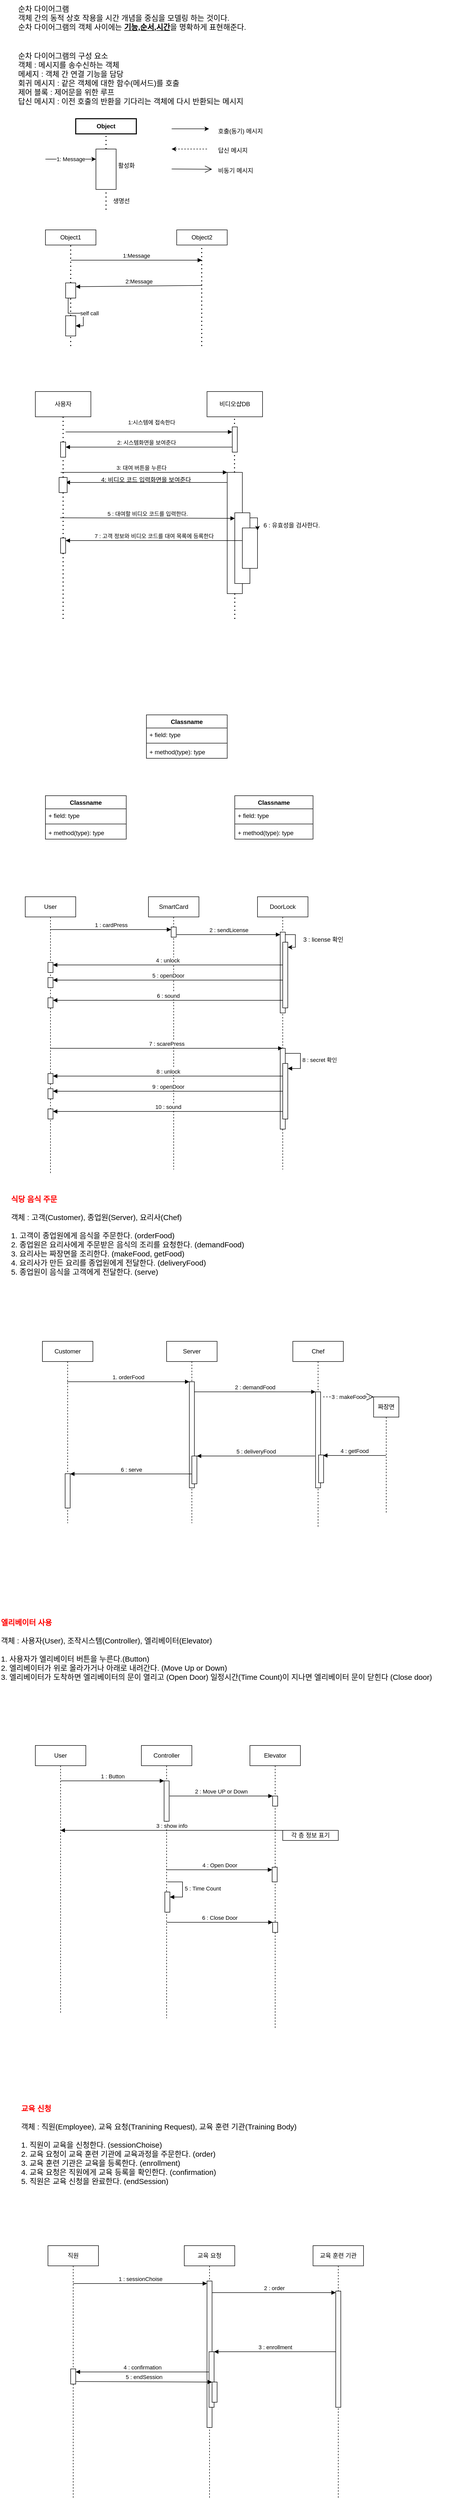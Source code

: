 <mxfile version="24.7.15">
  <diagram name="페이지-1" id="b4cUWng7Deo1-RQWcq0Q">
    <mxGraphModel dx="1434" dy="746" grid="1" gridSize="10" guides="1" tooltips="1" connect="1" arrows="1" fold="1" page="1" pageScale="1" pageWidth="827" pageHeight="1169" math="0" shadow="0">
      <root>
        <mxCell id="0" />
        <mxCell id="1" parent="0" />
        <mxCell id="O-wyPoicHUd_enoxOylu-67" value="" style="html=1;points=[[0,0,0,0,5],[0,1,0,0,-5],[1,0,0,0,5],[1,1,0,0,-5]];perimeter=orthogonalPerimeter;outlineConnect=0;targetShapes=umlLifeline;portConstraint=eastwest;newEdgeStyle={&quot;curved&quot;:0,&quot;rounded&quot;:0};" vertex="1" parent="1">
          <mxGeometry x="450" y="960" width="30" height="240" as="geometry" />
        </mxCell>
        <mxCell id="O-wyPoicHUd_enoxOylu-1" value="&lt;font style=&quot;font-size: 15px;&quot;&gt;순차 다이어그램&lt;/font&gt;&lt;div style=&quot;font-size: 15px;&quot;&gt;&lt;font style=&quot;font-size: 15px;&quot;&gt;객체 간의 동적 상호 작용을 시간 개념을 중심을 모델링 하는 것이다.&lt;/font&gt;&lt;/div&gt;&lt;div style=&quot;font-size: 15px;&quot;&gt;&lt;font style=&quot;font-size: 15px;&quot;&gt;순차 다이어그램의 객체 사이에는 &lt;b&gt;&lt;u&gt;기능,순서,시간&lt;/u&gt;&lt;/b&gt;을 명확하게 표현해준다.&lt;/font&gt;&lt;/div&gt;" style="text;html=1;align=left;verticalAlign=middle;resizable=0;points=[];autosize=1;strokeColor=none;fillColor=none;" vertex="1" parent="1">
          <mxGeometry x="34" y="25" width="510" height="70" as="geometry" />
        </mxCell>
        <mxCell id="O-wyPoicHUd_enoxOylu-2" value="&lt;font style=&quot;font-size: 15px;&quot;&gt;순차 다이어그램의 구성 요소&lt;/font&gt;&lt;div style=&quot;font-size: 15px;&quot;&gt;&lt;font style=&quot;font-size: 15px;&quot;&gt;객체 : 메시지를 송수신하는 객체&lt;/font&gt;&lt;/div&gt;&lt;div style=&quot;font-size: 15px;&quot;&gt;&lt;font style=&quot;font-size: 15px;&quot;&gt;메세지 : 객체 간 연결 기능을 담당&lt;/font&gt;&lt;/div&gt;&lt;div style=&quot;font-size: 15px;&quot;&gt;&lt;font style=&quot;font-size: 15px;&quot;&gt;회귀 메시지 : 같은 객체에 대한 함수(메서드)를 호출&lt;/font&gt;&lt;/div&gt;&lt;div style=&quot;font-size: 15px;&quot;&gt;&lt;font style=&quot;font-size: 15px;&quot;&gt;제어 블록 : 제어문을 위한 루프&lt;/font&gt;&lt;/div&gt;&lt;div style=&quot;font-size: 15px;&quot;&gt;&lt;font style=&quot;font-size: 15px;&quot;&gt;답신 메시지 : 이전 호출의 반환을 기다리는 객체에 다시 반환되는 메시지&lt;/font&gt;&lt;/div&gt;" style="text;html=1;align=left;verticalAlign=middle;resizable=0;points=[];autosize=1;strokeColor=none;fillColor=none;" vertex="1" parent="1">
          <mxGeometry x="34" y="120" width="500" height="120" as="geometry" />
        </mxCell>
        <mxCell id="O-wyPoicHUd_enoxOylu-3" value="&lt;b&gt;Object&lt;/b&gt;" style="rounded=0;whiteSpace=wrap;html=1;strokeWidth=2;" vertex="1" parent="1">
          <mxGeometry x="150" y="260" width="120" height="30" as="geometry" />
        </mxCell>
        <mxCell id="O-wyPoicHUd_enoxOylu-4" value="" style="endArrow=none;dashed=1;html=1;dashPattern=1 3;strokeWidth=2;rounded=0;entryX=0.5;entryY=1;entryDx=0;entryDy=0;" edge="1" parent="1" target="O-wyPoicHUd_enoxOylu-3">
          <mxGeometry width="50" height="50" relative="1" as="geometry">
            <mxPoint x="210" y="320" as="sourcePoint" />
            <mxPoint x="440" y="240" as="targetPoint" />
          </mxGeometry>
        </mxCell>
        <mxCell id="O-wyPoicHUd_enoxOylu-5" value="" style="rounded=0;whiteSpace=wrap;html=1;" vertex="1" parent="1">
          <mxGeometry x="190" y="320" width="40" height="80" as="geometry" />
        </mxCell>
        <mxCell id="O-wyPoicHUd_enoxOylu-6" value="활성화" style="text;html=1;align=center;verticalAlign=middle;resizable=0;points=[];autosize=1;strokeColor=none;fillColor=none;" vertex="1" parent="1">
          <mxGeometry x="220" y="338" width="60" height="30" as="geometry" />
        </mxCell>
        <mxCell id="O-wyPoicHUd_enoxOylu-10" value="" style="endArrow=classic;html=1;rounded=0;" edge="1" parent="1">
          <mxGeometry width="50" height="50" relative="1" as="geometry">
            <mxPoint x="340" y="280" as="sourcePoint" />
            <mxPoint x="414" y="280" as="targetPoint" />
          </mxGeometry>
        </mxCell>
        <mxCell id="O-wyPoicHUd_enoxOylu-11" value="호출(동기) 메시지" style="text;html=1;align=left;verticalAlign=middle;resizable=0;points=[];autosize=1;strokeColor=none;fillColor=none;" vertex="1" parent="1">
          <mxGeometry x="430" y="270" width="120" height="30" as="geometry" />
        </mxCell>
        <mxCell id="O-wyPoicHUd_enoxOylu-12" value="" style="endArrow=none;dashed=1;html=1;dashPattern=1 3;strokeWidth=2;rounded=0;entryX=0.5;entryY=1;entryDx=0;entryDy=0;" edge="1" parent="1" target="O-wyPoicHUd_enoxOylu-5">
          <mxGeometry width="50" height="50" relative="1" as="geometry">
            <mxPoint x="210" y="440" as="sourcePoint" />
            <mxPoint x="440" y="140" as="targetPoint" />
          </mxGeometry>
        </mxCell>
        <mxCell id="O-wyPoicHUd_enoxOylu-13" value="생명선" style="text;html=1;align=center;verticalAlign=middle;resizable=0;points=[];autosize=1;strokeColor=none;fillColor=none;" vertex="1" parent="1">
          <mxGeometry x="210" y="408" width="60" height="30" as="geometry" />
        </mxCell>
        <mxCell id="O-wyPoicHUd_enoxOylu-14" value="" style="endArrow=classic;html=1;rounded=0;entryX=0;entryY=0.25;entryDx=0;entryDy=0;" edge="1" parent="1" target="O-wyPoicHUd_enoxOylu-5">
          <mxGeometry relative="1" as="geometry">
            <mxPoint x="90" y="340" as="sourcePoint" />
            <mxPoint x="460" y="170" as="targetPoint" />
          </mxGeometry>
        </mxCell>
        <mxCell id="O-wyPoicHUd_enoxOylu-15" value="1: Message" style="edgeLabel;resizable=0;html=1;;align=center;verticalAlign=middle;" connectable="0" vertex="1" parent="O-wyPoicHUd_enoxOylu-14">
          <mxGeometry relative="1" as="geometry" />
        </mxCell>
        <mxCell id="O-wyPoicHUd_enoxOylu-18" value="" style="endArrow=classic;html=1;rounded=0;dashed=1;" edge="1" parent="1">
          <mxGeometry width="50" height="50" relative="1" as="geometry">
            <mxPoint x="410" y="320" as="sourcePoint" />
            <mxPoint x="340" y="320" as="targetPoint" />
          </mxGeometry>
        </mxCell>
        <mxCell id="O-wyPoicHUd_enoxOylu-19" value="답신 메시지" style="text;html=1;align=left;verticalAlign=middle;resizable=0;points=[];autosize=1;strokeColor=none;fillColor=none;" vertex="1" parent="1">
          <mxGeometry x="430" y="308" width="90" height="30" as="geometry" />
        </mxCell>
        <mxCell id="O-wyPoicHUd_enoxOylu-21" value="" style="endArrow=open;endFill=1;endSize=12;html=1;rounded=0;" edge="1" parent="1">
          <mxGeometry width="160" relative="1" as="geometry">
            <mxPoint x="340" y="359.5" as="sourcePoint" />
            <mxPoint x="420" y="360" as="targetPoint" />
          </mxGeometry>
        </mxCell>
        <mxCell id="O-wyPoicHUd_enoxOylu-22" value="비동기 메시지" style="text;html=1;align=left;verticalAlign=middle;resizable=0;points=[];autosize=1;strokeColor=none;fillColor=none;" vertex="1" parent="1">
          <mxGeometry x="430" y="348" width="100" height="30" as="geometry" />
        </mxCell>
        <mxCell id="O-wyPoicHUd_enoxOylu-23" value="Object1" style="html=1;whiteSpace=wrap;" vertex="1" parent="1">
          <mxGeometry x="90" y="480" width="100" height="30" as="geometry" />
        </mxCell>
        <mxCell id="O-wyPoicHUd_enoxOylu-26" value="Object2" style="html=1;whiteSpace=wrap;" vertex="1" parent="1">
          <mxGeometry x="350" y="480" width="100" height="30" as="geometry" />
        </mxCell>
        <mxCell id="O-wyPoicHUd_enoxOylu-27" value="" style="endArrow=none;dashed=1;html=1;dashPattern=1 3;strokeWidth=2;rounded=0;entryX=0.5;entryY=1;entryDx=0;entryDy=0;" edge="1" parent="1" source="O-wyPoicHUd_enoxOylu-32" target="O-wyPoicHUd_enoxOylu-23">
          <mxGeometry width="50" height="50" relative="1" as="geometry">
            <mxPoint x="140" y="710" as="sourcePoint" />
            <mxPoint x="440" y="440" as="targetPoint" />
          </mxGeometry>
        </mxCell>
        <mxCell id="O-wyPoicHUd_enoxOylu-28" value="" style="endArrow=none;dashed=1;html=1;dashPattern=1 3;strokeWidth=2;rounded=0;entryX=0.5;entryY=1;entryDx=0;entryDy=0;" edge="1" parent="1">
          <mxGeometry width="50" height="50" relative="1" as="geometry">
            <mxPoint x="399.5" y="710" as="sourcePoint" />
            <mxPoint x="399.5" y="510" as="targetPoint" />
          </mxGeometry>
        </mxCell>
        <mxCell id="O-wyPoicHUd_enoxOylu-30" value="1:Message" style="html=1;verticalAlign=bottom;endArrow=block;curved=0;rounded=0;" edge="1" parent="1">
          <mxGeometry width="80" relative="1" as="geometry">
            <mxPoint x="140" y="540" as="sourcePoint" />
            <mxPoint x="400" y="540" as="targetPoint" />
          </mxGeometry>
        </mxCell>
        <mxCell id="O-wyPoicHUd_enoxOylu-31" value="2:Message" style="html=1;verticalAlign=bottom;endArrow=block;curved=0;rounded=0;entryX=1;entryY=0.25;entryDx=0;entryDy=0;" edge="1" parent="1" target="O-wyPoicHUd_enoxOylu-32">
          <mxGeometry width="80" relative="1" as="geometry">
            <mxPoint x="400" y="590" as="sourcePoint" />
            <mxPoint x="140" y="590" as="targetPoint" />
          </mxGeometry>
        </mxCell>
        <mxCell id="O-wyPoicHUd_enoxOylu-33" value="" style="endArrow=none;dashed=1;html=1;dashPattern=1 3;strokeWidth=2;rounded=0;entryX=0.5;entryY=1;entryDx=0;entryDy=0;" edge="1" parent="1" source="O-wyPoicHUd_enoxOylu-41" target="O-wyPoicHUd_enoxOylu-32">
          <mxGeometry width="50" height="50" relative="1" as="geometry">
            <mxPoint x="140" y="710" as="sourcePoint" />
            <mxPoint x="140" y="510" as="targetPoint" />
          </mxGeometry>
        </mxCell>
        <mxCell id="O-wyPoicHUd_enoxOylu-32" value="" style="rounded=0;whiteSpace=wrap;html=1;" vertex="1" parent="1">
          <mxGeometry x="130" y="585" width="20" height="30" as="geometry" />
        </mxCell>
        <mxCell id="O-wyPoicHUd_enoxOylu-42" value="self call" style="html=1;align=left;spacingLeft=2;endArrow=block;rounded=0;edgeStyle=orthogonalEdgeStyle;curved=0;rounded=0;" edge="1" target="O-wyPoicHUd_enoxOylu-41" parent="1">
          <mxGeometry relative="1" as="geometry">
            <mxPoint x="135" y="615" as="sourcePoint" />
            <Array as="points">
              <mxPoint x="165" y="645" />
            </Array>
          </mxGeometry>
        </mxCell>
        <mxCell id="O-wyPoicHUd_enoxOylu-43" value="" style="endArrow=none;dashed=1;html=1;dashPattern=1 3;strokeWidth=2;rounded=0;entryX=0.5;entryY=1;entryDx=0;entryDy=0;" edge="1" parent="1" target="O-wyPoicHUd_enoxOylu-41">
          <mxGeometry width="50" height="50" relative="1" as="geometry">
            <mxPoint x="140" y="710" as="sourcePoint" />
            <mxPoint x="140" y="615" as="targetPoint" />
          </mxGeometry>
        </mxCell>
        <mxCell id="O-wyPoicHUd_enoxOylu-41" value="" style="html=1;points=[[0,0,0,0,5],[0,1,0,0,-5],[1,0,0,0,5],[1,1,0,0,-5]];perimeter=orthogonalPerimeter;outlineConnect=0;targetShapes=umlLifeline;portConstraint=eastwest;newEdgeStyle={&quot;curved&quot;:0,&quot;rounded&quot;:0};" vertex="1" parent="1">
          <mxGeometry x="130" y="650" width="20" height="40" as="geometry" />
        </mxCell>
        <mxCell id="O-wyPoicHUd_enoxOylu-49" value="사용자" style="html=1;whiteSpace=wrap;" vertex="1" parent="1">
          <mxGeometry x="70" y="800" width="110" height="50" as="geometry" />
        </mxCell>
        <mxCell id="O-wyPoicHUd_enoxOylu-50" value="비디오샵DB" style="html=1;whiteSpace=wrap;" vertex="1" parent="1">
          <mxGeometry x="410" y="800" width="110" height="50" as="geometry" />
        </mxCell>
        <mxCell id="O-wyPoicHUd_enoxOylu-51" value="" style="endArrow=none;dashed=1;html=1;dashPattern=1 3;strokeWidth=2;rounded=0;entryX=0.5;entryY=1;entryDx=0;entryDy=0;" edge="1" parent="1" source="O-wyPoicHUd_enoxOylu-62" target="O-wyPoicHUd_enoxOylu-49">
          <mxGeometry width="50" height="50" relative="1" as="geometry">
            <mxPoint x="125" y="1100" as="sourcePoint" />
            <mxPoint x="440" y="640" as="targetPoint" />
          </mxGeometry>
        </mxCell>
        <mxCell id="O-wyPoicHUd_enoxOylu-52" value="" style="endArrow=none;dashed=1;html=1;dashPattern=1 3;strokeWidth=2;rounded=0;entryX=0.5;entryY=1;entryDx=0;entryDy=0;" edge="1" parent="1" source="O-wyPoicHUd_enoxOylu-67">
          <mxGeometry width="50" height="50" relative="1" as="geometry">
            <mxPoint x="464.5" y="1100" as="sourcePoint" />
            <mxPoint x="464.5" y="850" as="targetPoint" />
          </mxGeometry>
        </mxCell>
        <mxCell id="O-wyPoicHUd_enoxOylu-53" value="1:시스템에 접속한다" style="html=1;verticalAlign=bottom;endArrow=block;curved=0;rounded=0;" edge="1" parent="1" source="O-wyPoicHUd_enoxOylu-70">
          <mxGeometry x="NaN" y="170" width="80" relative="1" as="geometry">
            <mxPoint x="130" y="880" as="sourcePoint" />
            <mxPoint x="470" y="880" as="targetPoint" />
            <mxPoint x="-170" y="-10" as="offset" />
          </mxGeometry>
        </mxCell>
        <mxCell id="O-wyPoicHUd_enoxOylu-55" value="2: 시스템화면을 보여준다" style="html=1;verticalAlign=bottom;endArrow=block;curved=0;rounded=0;" edge="1" parent="1" source="O-wyPoicHUd_enoxOylu-62">
          <mxGeometry x="NaN" y="170" width="80" relative="1" as="geometry">
            <mxPoint x="466" y="910" as="sourcePoint" />
            <mxPoint x="120" y="910" as="targetPoint" />
            <mxPoint x="170" as="offset" />
          </mxGeometry>
        </mxCell>
        <mxCell id="O-wyPoicHUd_enoxOylu-56" value="3: 대여 버튼을 누른다" style="html=1;verticalAlign=bottom;endArrow=block;curved=0;rounded=0;" edge="1" parent="1" source="O-wyPoicHUd_enoxOylu-67">
          <mxGeometry x="NaN" y="190" width="80" relative="1" as="geometry">
            <mxPoint x="130" y="960" as="sourcePoint" />
            <mxPoint x="470" y="960" as="targetPoint" />
            <mxPoint x="-190" as="offset" />
          </mxGeometry>
        </mxCell>
        <mxCell id="O-wyPoicHUd_enoxOylu-58" value="5 : 대여할 비디오 코드를 입력한다." style="html=1;verticalAlign=bottom;endArrow=block;curved=0;rounded=0;entryX=0;entryY=0.079;entryDx=0;entryDy=0;entryPerimeter=0;" edge="1" parent="1" target="O-wyPoicHUd_enoxOylu-87">
          <mxGeometry width="80" relative="1" as="geometry">
            <mxPoint x="119" y="1050" as="sourcePoint" />
            <mxPoint x="459" y="1050" as="targetPoint" />
          </mxGeometry>
        </mxCell>
        <mxCell id="O-wyPoicHUd_enoxOylu-60" value="" style="endArrow=none;dashed=1;html=1;dashPattern=1 3;strokeWidth=2;rounded=0;entryX=0.5;entryY=1;entryDx=0;entryDy=0;" edge="1" parent="1" source="O-wyPoicHUd_enoxOylu-82" target="O-wyPoicHUd_enoxOylu-59">
          <mxGeometry width="50" height="50" relative="1" as="geometry">
            <mxPoint x="125" y="1250" as="sourcePoint" />
            <mxPoint x="125" y="850" as="targetPoint" />
          </mxGeometry>
        </mxCell>
        <mxCell id="O-wyPoicHUd_enoxOylu-61" value="" style="html=1;verticalAlign=bottom;endArrow=block;curved=0;rounded=0;entryX=0.813;entryY=0.333;entryDx=0;entryDy=0;entryPerimeter=0;" edge="1" parent="1" target="O-wyPoicHUd_enoxOylu-59">
          <mxGeometry width="80" relative="1" as="geometry">
            <mxPoint x="450" y="980" as="sourcePoint" />
            <mxPoint x="140" y="980" as="targetPoint" />
          </mxGeometry>
        </mxCell>
        <mxCell id="O-wyPoicHUd_enoxOylu-59" value="" style="html=1;points=[[0,0,0,0,5],[0,1,0,0,-5],[1,0,0,0,5],[1,1,0,0,-5]];perimeter=orthogonalPerimeter;outlineConnect=0;targetShapes=umlLifeline;portConstraint=eastwest;newEdgeStyle={&quot;curved&quot;:0,&quot;rounded&quot;:0};" vertex="1" parent="1">
          <mxGeometry x="117" y="970" width="16" height="30" as="geometry" />
        </mxCell>
        <mxCell id="O-wyPoicHUd_enoxOylu-63" value="" style="endArrow=none;dashed=1;html=1;dashPattern=1 3;strokeWidth=2;rounded=0;entryX=0.5;entryY=1;entryDx=0;entryDy=0;" edge="1" parent="1" source="O-wyPoicHUd_enoxOylu-59" target="O-wyPoicHUd_enoxOylu-62">
          <mxGeometry width="50" height="50" relative="1" as="geometry">
            <mxPoint x="125" y="1000" as="sourcePoint" />
            <mxPoint x="125" y="850" as="targetPoint" />
          </mxGeometry>
        </mxCell>
        <mxCell id="O-wyPoicHUd_enoxOylu-64" value="" style="html=1;verticalAlign=bottom;endArrow=block;curved=0;rounded=0;" edge="1" parent="1" target="O-wyPoicHUd_enoxOylu-62">
          <mxGeometry width="80" relative="1" as="geometry">
            <mxPoint x="466" y="910" as="sourcePoint" />
            <mxPoint x="120" y="910" as="targetPoint" />
          </mxGeometry>
        </mxCell>
        <mxCell id="O-wyPoicHUd_enoxOylu-62" value="" style="html=1;points=[[0,0,0,0,5],[0,1,0,0,-5],[1,0,0,0,5],[1,1,0,0,-5]];perimeter=orthogonalPerimeter;outlineConnect=0;targetShapes=umlLifeline;portConstraint=eastwest;newEdgeStyle={&quot;curved&quot;:0,&quot;rounded&quot;:0};" vertex="1" parent="1">
          <mxGeometry x="120" y="900" width="10" height="30" as="geometry" />
        </mxCell>
        <mxCell id="O-wyPoicHUd_enoxOylu-69" value="" style="html=1;verticalAlign=bottom;endArrow=block;curved=0;rounded=0;" edge="1" parent="1" target="O-wyPoicHUd_enoxOylu-67">
          <mxGeometry width="80" relative="1" as="geometry">
            <mxPoint x="120" y="960" as="sourcePoint" />
            <mxPoint x="470" y="960" as="targetPoint" />
          </mxGeometry>
        </mxCell>
        <mxCell id="O-wyPoicHUd_enoxOylu-71" value="" style="html=1;verticalAlign=bottom;endArrow=block;curved=0;rounded=0;" edge="1" parent="1" target="O-wyPoicHUd_enoxOylu-70">
          <mxGeometry width="80" relative="1" as="geometry">
            <mxPoint x="130" y="880" as="sourcePoint" />
            <mxPoint x="470" y="880" as="targetPoint" />
          </mxGeometry>
        </mxCell>
        <mxCell id="O-wyPoicHUd_enoxOylu-70" value="" style="html=1;points=[[0,0,0,0,5],[0,1,0,0,-5],[1,0,0,0,5],[1,1,0,0,-5]];perimeter=orthogonalPerimeter;outlineConnect=0;targetShapes=umlLifeline;portConstraint=eastwest;newEdgeStyle={&quot;curved&quot;:0,&quot;rounded&quot;:0};" vertex="1" parent="1">
          <mxGeometry x="460" y="870" width="10" height="50" as="geometry" />
        </mxCell>
        <mxCell id="O-wyPoicHUd_enoxOylu-72" value="" style="endArrow=none;dashed=1;html=1;dashPattern=1 3;strokeWidth=2;rounded=0;entryX=0.5;entryY=1;entryDx=0;entryDy=0;" edge="1" parent="1" target="O-wyPoicHUd_enoxOylu-67">
          <mxGeometry width="50" height="50" relative="1" as="geometry">
            <mxPoint x="465" y="1250" as="sourcePoint" />
            <mxPoint x="464.5" y="850" as="targetPoint" />
          </mxGeometry>
        </mxCell>
        <mxCell id="O-wyPoicHUd_enoxOylu-85" value="" style="endArrow=none;dashed=1;html=1;dashPattern=1 3;strokeWidth=2;rounded=0;entryX=0.5;entryY=1;entryDx=0;entryDy=0;" edge="1" parent="1" target="O-wyPoicHUd_enoxOylu-82">
          <mxGeometry width="50" height="50" relative="1" as="geometry">
            <mxPoint x="125" y="1250" as="sourcePoint" />
            <mxPoint x="125" y="1000" as="targetPoint" />
          </mxGeometry>
        </mxCell>
        <mxCell id="O-wyPoicHUd_enoxOylu-82" value="" style="html=1;points=[[0,0,0,0,5],[0,1,0,0,-5],[1,0,0,0,5],[1,1,0,0,-5]];perimeter=orthogonalPerimeter;outlineConnect=0;targetShapes=umlLifeline;portConstraint=eastwest;newEdgeStyle={&quot;curved&quot;:0,&quot;rounded&quot;:0};" vertex="1" parent="1">
          <mxGeometry x="120" y="1090" width="10" height="30" as="geometry" />
        </mxCell>
        <mxCell id="O-wyPoicHUd_enoxOylu-87" value="" style="rounded=0;whiteSpace=wrap;html=1;" vertex="1" parent="1">
          <mxGeometry x="465" y="1040" width="30" height="140" as="geometry" />
        </mxCell>
        <mxCell id="O-wyPoicHUd_enoxOylu-88" value="" style="html=1;points=[[0,0,0,0,5],[0,1,0,0,-5],[1,0,0,0,5],[1,1,0,0,-5]];perimeter=orthogonalPerimeter;outlineConnect=0;targetShapes=umlLifeline;portConstraint=eastwest;newEdgeStyle={&quot;curved&quot;:0,&quot;rounded&quot;:0};" vertex="1" parent="1">
          <mxGeometry x="480" y="1070" width="30" height="80" as="geometry" />
        </mxCell>
        <mxCell id="O-wyPoicHUd_enoxOylu-83" value="7 : 고객 정보와 비디오 코드를 대여 목록에 등록한다" style="html=1;verticalAlign=bottom;endArrow=block;curved=0;rounded=0;entryX=1;entryY=0;entryDx=0;entryDy=5;entryPerimeter=0;" edge="1" target="O-wyPoicHUd_enoxOylu-82" parent="1" source="O-wyPoicHUd_enoxOylu-88">
          <mxGeometry relative="1" as="geometry">
            <mxPoint x="460" y="1160" as="sourcePoint" />
          </mxGeometry>
        </mxCell>
        <mxCell id="O-wyPoicHUd_enoxOylu-95" style="edgeStyle=orthogonalEdgeStyle;rounded=0;orthogonalLoop=1;jettySize=auto;html=1;exitX=1;exitY=0;exitDx=0;exitDy=0;entryX=1;entryY=0;entryDx=0;entryDy=5;entryPerimeter=0;" edge="1" parent="1" source="O-wyPoicHUd_enoxOylu-87" target="O-wyPoicHUd_enoxOylu-88">
          <mxGeometry relative="1" as="geometry">
            <Array as="points">
              <mxPoint x="495" y="1050" />
              <mxPoint x="510" y="1050" />
            </Array>
          </mxGeometry>
        </mxCell>
        <mxCell id="O-wyPoicHUd_enoxOylu-96" value="6 : 유효성을 검사한다." style="text;html=1;align=left;verticalAlign=middle;resizable=0;points=[];autosize=1;strokeColor=none;fillColor=none;" vertex="1" parent="1">
          <mxGeometry x="520" y="1050" width="140" height="30" as="geometry" />
        </mxCell>
        <mxCell id="O-wyPoicHUd_enoxOylu-99" value="4: 비디오 코드 입력화면을 보여준다" style="text;html=1;align=center;verticalAlign=middle;resizable=0;points=[];autosize=1;strokeColor=none;fillColor=none;" vertex="1" parent="1">
          <mxGeometry x="184" y="960" width="210" height="30" as="geometry" />
        </mxCell>
        <mxCell id="O-wyPoicHUd_enoxOylu-100" value="Classname" style="swimlane;fontStyle=1;align=center;verticalAlign=top;childLayout=stackLayout;horizontal=1;startSize=26;horizontalStack=0;resizeParent=1;resizeParentMax=0;resizeLast=0;collapsible=1;marginBottom=0;whiteSpace=wrap;html=1;" vertex="1" parent="1">
          <mxGeometry x="290" y="1440" width="160" height="86" as="geometry" />
        </mxCell>
        <mxCell id="O-wyPoicHUd_enoxOylu-101" value="+ field: type" style="text;strokeColor=none;fillColor=none;align=left;verticalAlign=top;spacingLeft=4;spacingRight=4;overflow=hidden;rotatable=0;points=[[0,0.5],[1,0.5]];portConstraint=eastwest;whiteSpace=wrap;html=1;" vertex="1" parent="O-wyPoicHUd_enoxOylu-100">
          <mxGeometry y="26" width="160" height="26" as="geometry" />
        </mxCell>
        <mxCell id="O-wyPoicHUd_enoxOylu-102" value="" style="line;strokeWidth=1;fillColor=none;align=left;verticalAlign=middle;spacingTop=-1;spacingLeft=3;spacingRight=3;rotatable=0;labelPosition=right;points=[];portConstraint=eastwest;strokeColor=inherit;" vertex="1" parent="O-wyPoicHUd_enoxOylu-100">
          <mxGeometry y="52" width="160" height="8" as="geometry" />
        </mxCell>
        <mxCell id="O-wyPoicHUd_enoxOylu-103" value="+ method(type): type" style="text;strokeColor=none;fillColor=none;align=left;verticalAlign=top;spacingLeft=4;spacingRight=4;overflow=hidden;rotatable=0;points=[[0,0.5],[1,0.5]];portConstraint=eastwest;whiteSpace=wrap;html=1;" vertex="1" parent="O-wyPoicHUd_enoxOylu-100">
          <mxGeometry y="60" width="160" height="26" as="geometry" />
        </mxCell>
        <mxCell id="O-wyPoicHUd_enoxOylu-104" value="Classname" style="swimlane;fontStyle=1;align=center;verticalAlign=top;childLayout=stackLayout;horizontal=1;startSize=26;horizontalStack=0;resizeParent=1;resizeParentMax=0;resizeLast=0;collapsible=1;marginBottom=0;whiteSpace=wrap;html=1;" vertex="1" parent="1">
          <mxGeometry x="90" y="1600" width="160" height="86" as="geometry" />
        </mxCell>
        <mxCell id="O-wyPoicHUd_enoxOylu-105" value="+ field: type" style="text;strokeColor=none;fillColor=none;align=left;verticalAlign=top;spacingLeft=4;spacingRight=4;overflow=hidden;rotatable=0;points=[[0,0.5],[1,0.5]];portConstraint=eastwest;whiteSpace=wrap;html=1;" vertex="1" parent="O-wyPoicHUd_enoxOylu-104">
          <mxGeometry y="26" width="160" height="26" as="geometry" />
        </mxCell>
        <mxCell id="O-wyPoicHUd_enoxOylu-106" value="" style="line;strokeWidth=1;fillColor=none;align=left;verticalAlign=middle;spacingTop=-1;spacingLeft=3;spacingRight=3;rotatable=0;labelPosition=right;points=[];portConstraint=eastwest;strokeColor=inherit;" vertex="1" parent="O-wyPoicHUd_enoxOylu-104">
          <mxGeometry y="52" width="160" height="8" as="geometry" />
        </mxCell>
        <mxCell id="O-wyPoicHUd_enoxOylu-107" value="+ method(type): type" style="text;strokeColor=none;fillColor=none;align=left;verticalAlign=top;spacingLeft=4;spacingRight=4;overflow=hidden;rotatable=0;points=[[0,0.5],[1,0.5]];portConstraint=eastwest;whiteSpace=wrap;html=1;" vertex="1" parent="O-wyPoicHUd_enoxOylu-104">
          <mxGeometry y="60" width="160" height="26" as="geometry" />
        </mxCell>
        <mxCell id="O-wyPoicHUd_enoxOylu-108" value="Classname" style="swimlane;fontStyle=1;align=center;verticalAlign=top;childLayout=stackLayout;horizontal=1;startSize=26;horizontalStack=0;resizeParent=1;resizeParentMax=0;resizeLast=0;collapsible=1;marginBottom=0;whiteSpace=wrap;html=1;" vertex="1" parent="1">
          <mxGeometry x="465" y="1600" width="155" height="86" as="geometry" />
        </mxCell>
        <mxCell id="O-wyPoicHUd_enoxOylu-109" value="+ field: type" style="text;strokeColor=none;fillColor=none;align=left;verticalAlign=top;spacingLeft=4;spacingRight=4;overflow=hidden;rotatable=0;points=[[0,0.5],[1,0.5]];portConstraint=eastwest;whiteSpace=wrap;html=1;" vertex="1" parent="O-wyPoicHUd_enoxOylu-108">
          <mxGeometry y="26" width="155" height="26" as="geometry" />
        </mxCell>
        <mxCell id="O-wyPoicHUd_enoxOylu-110" value="" style="line;strokeWidth=1;fillColor=none;align=left;verticalAlign=middle;spacingTop=-1;spacingLeft=3;spacingRight=3;rotatable=0;labelPosition=right;points=[];portConstraint=eastwest;strokeColor=inherit;" vertex="1" parent="O-wyPoicHUd_enoxOylu-108">
          <mxGeometry y="52" width="155" height="8" as="geometry" />
        </mxCell>
        <mxCell id="O-wyPoicHUd_enoxOylu-111" value="+ method(type): type" style="text;strokeColor=none;fillColor=none;align=left;verticalAlign=top;spacingLeft=4;spacingRight=4;overflow=hidden;rotatable=0;points=[[0,0.5],[1,0.5]];portConstraint=eastwest;whiteSpace=wrap;html=1;" vertex="1" parent="O-wyPoicHUd_enoxOylu-108">
          <mxGeometry y="60" width="155" height="26" as="geometry" />
        </mxCell>
        <mxCell id="O-wyPoicHUd_enoxOylu-112" value="User" style="shape=umlLifeline;perimeter=lifelinePerimeter;whiteSpace=wrap;html=1;container=1;dropTarget=0;collapsible=0;recursiveResize=0;outlineConnect=0;portConstraint=eastwest;newEdgeStyle={&quot;curved&quot;:0,&quot;rounded&quot;:0};" vertex="1" parent="1">
          <mxGeometry x="50" y="1800" width="100" height="550" as="geometry" />
        </mxCell>
        <mxCell id="O-wyPoicHUd_enoxOylu-124" value="" style="html=1;points=[[0,0,0,0,5],[0,1,0,0,-5],[1,0,0,0,5],[1,1,0,0,-5]];perimeter=orthogonalPerimeter;outlineConnect=0;targetShapes=umlLifeline;portConstraint=eastwest;newEdgeStyle={&quot;curved&quot;:0,&quot;rounded&quot;:0};" vertex="1" parent="O-wyPoicHUd_enoxOylu-112">
          <mxGeometry x="45" y="130" width="10" height="20" as="geometry" />
        </mxCell>
        <mxCell id="O-wyPoicHUd_enoxOylu-113" value="SmartCard" style="shape=umlLifeline;perimeter=lifelinePerimeter;whiteSpace=wrap;html=1;container=1;dropTarget=0;collapsible=0;recursiveResize=0;outlineConnect=0;portConstraint=eastwest;newEdgeStyle={&quot;curved&quot;:0,&quot;rounded&quot;:0};" vertex="1" parent="1">
          <mxGeometry x="294" y="1800" width="100" height="540" as="geometry" />
        </mxCell>
        <mxCell id="O-wyPoicHUd_enoxOylu-115" value="" style="html=1;points=[[0,0,0,0,5],[0,1,0,0,-5],[1,0,0,0,5],[1,1,0,0,-5]];perimeter=orthogonalPerimeter;outlineConnect=0;targetShapes=umlLifeline;portConstraint=eastwest;newEdgeStyle={&quot;curved&quot;:0,&quot;rounded&quot;:0};" vertex="1" parent="O-wyPoicHUd_enoxOylu-113">
          <mxGeometry x="45" y="60" width="10" height="20" as="geometry" />
        </mxCell>
        <mxCell id="O-wyPoicHUd_enoxOylu-129" value="" style="html=1;points=[[0,0,0,0,5],[0,1,0,0,-5],[1,0,0,0,5],[1,1,0,0,-5]];perimeter=orthogonalPerimeter;outlineConnect=0;targetShapes=umlLifeline;portConstraint=eastwest;newEdgeStyle={&quot;curved&quot;:0,&quot;rounded&quot;:0};" vertex="1" parent="O-wyPoicHUd_enoxOylu-113">
          <mxGeometry x="-199" y="160" width="10" height="20" as="geometry" />
        </mxCell>
        <mxCell id="O-wyPoicHUd_enoxOylu-114" value="DoorLock" style="shape=umlLifeline;perimeter=lifelinePerimeter;whiteSpace=wrap;html=1;container=1;dropTarget=0;collapsible=0;recursiveResize=0;outlineConnect=0;portConstraint=eastwest;newEdgeStyle={&quot;curved&quot;:0,&quot;rounded&quot;:0};" vertex="1" parent="1">
          <mxGeometry x="510" y="1800" width="100" height="540" as="geometry" />
        </mxCell>
        <mxCell id="O-wyPoicHUd_enoxOylu-121" style="edgeStyle=orthogonalEdgeStyle;rounded=0;orthogonalLoop=1;jettySize=auto;html=1;curved=0;exitX=1;exitY=0;exitDx=0;exitDy=5;exitPerimeter=0;" edge="1" parent="O-wyPoicHUd_enoxOylu-114" source="O-wyPoicHUd_enoxOylu-118" target="O-wyPoicHUd_enoxOylu-120">
          <mxGeometry relative="1" as="geometry">
            <Array as="points">
              <mxPoint x="75" y="75" />
              <mxPoint x="75" y="100" />
            </Array>
          </mxGeometry>
        </mxCell>
        <mxCell id="O-wyPoicHUd_enoxOylu-118" value="" style="html=1;points=[[0,0,0,0,5],[0,1,0,0,-5],[1,0,0,0,5],[1,1,0,0,-5]];perimeter=orthogonalPerimeter;outlineConnect=0;targetShapes=umlLifeline;portConstraint=eastwest;newEdgeStyle={&quot;curved&quot;:0,&quot;rounded&quot;:0};" vertex="1" parent="O-wyPoicHUd_enoxOylu-114">
          <mxGeometry x="45" y="70" width="10" height="160" as="geometry" />
        </mxCell>
        <mxCell id="O-wyPoicHUd_enoxOylu-120" value="" style="html=1;points=[[0,0,0,0,5],[0,1,0,0,-5],[1,0,0,0,5],[1,1,0,0,-5]];perimeter=orthogonalPerimeter;outlineConnect=0;targetShapes=umlLifeline;portConstraint=eastwest;newEdgeStyle={&quot;curved&quot;:0,&quot;rounded&quot;:0};" vertex="1" parent="O-wyPoicHUd_enoxOylu-114">
          <mxGeometry x="50" y="90" width="10" height="130" as="geometry" />
        </mxCell>
        <mxCell id="O-wyPoicHUd_enoxOylu-145" value="" style="html=1;points=[[0,0,0,0,5],[0,1,0,0,-5],[1,0,0,0,5],[1,1,0,0,-5]];perimeter=orthogonalPerimeter;outlineConnect=0;targetShapes=umlLifeline;portConstraint=eastwest;newEdgeStyle={&quot;curved&quot;:0,&quot;rounded&quot;:0};" vertex="1" parent="O-wyPoicHUd_enoxOylu-114">
          <mxGeometry x="45" y="300" width="10" height="160" as="geometry" />
        </mxCell>
        <mxCell id="O-wyPoicHUd_enoxOylu-152" value="" style="html=1;points=[[0,0,0,0,5],[0,1,0,0,-5],[1,0,0,0,5],[1,1,0,0,-5]];perimeter=orthogonalPerimeter;outlineConnect=0;targetShapes=umlLifeline;portConstraint=eastwest;newEdgeStyle={&quot;curved&quot;:0,&quot;rounded&quot;:0};" vertex="1" parent="O-wyPoicHUd_enoxOylu-114">
          <mxGeometry x="50" y="330" width="10" height="110" as="geometry" />
        </mxCell>
        <mxCell id="O-wyPoicHUd_enoxOylu-153" value="8 : secret 확인" style="html=1;align=left;spacingLeft=2;endArrow=block;rounded=0;edgeStyle=orthogonalEdgeStyle;curved=0;rounded=0;" edge="1" target="O-wyPoicHUd_enoxOylu-152" parent="O-wyPoicHUd_enoxOylu-114">
          <mxGeometry relative="1" as="geometry">
            <mxPoint x="55" y="310" as="sourcePoint" />
            <Array as="points">
              <mxPoint x="85" y="340" />
            </Array>
          </mxGeometry>
        </mxCell>
        <mxCell id="O-wyPoicHUd_enoxOylu-116" value="1 : cardPress" style="html=1;verticalAlign=bottom;endArrow=block;curved=0;rounded=0;entryX=0;entryY=0;entryDx=0;entryDy=5;entryPerimeter=0;" edge="1" parent="1" source="O-wyPoicHUd_enoxOylu-112" target="O-wyPoicHUd_enoxOylu-115">
          <mxGeometry width="80" relative="1" as="geometry">
            <mxPoint x="150" y="1870" as="sourcePoint" />
            <mxPoint x="230" y="1870" as="targetPoint" />
          </mxGeometry>
        </mxCell>
        <mxCell id="O-wyPoicHUd_enoxOylu-117" value="2 : sendLicense" style="html=1;verticalAlign=bottom;endArrow=block;curved=0;rounded=0;entryX=0;entryY=0;entryDx=0;entryDy=5;entryPerimeter=0;" edge="1" parent="1" target="O-wyPoicHUd_enoxOylu-118">
          <mxGeometry width="80" relative="1" as="geometry">
            <mxPoint x="350" y="1875" as="sourcePoint" />
            <mxPoint x="349" y="1875" as="targetPoint" />
          </mxGeometry>
        </mxCell>
        <mxCell id="O-wyPoicHUd_enoxOylu-122" value="3 : license 확인" style="text;html=1;align=center;verticalAlign=middle;resizable=0;points=[];autosize=1;strokeColor=none;fillColor=none;" vertex="1" parent="1">
          <mxGeometry x="590" y="1870" width="100" height="30" as="geometry" />
        </mxCell>
        <mxCell id="O-wyPoicHUd_enoxOylu-123" value="4 : unlock" style="html=1;verticalAlign=bottom;endArrow=block;curved=0;rounded=0;entryX=1;entryY=0;entryDx=0;entryDy=5;entryPerimeter=0;" edge="1" parent="1" source="O-wyPoicHUd_enoxOylu-114" target="O-wyPoicHUd_enoxOylu-124">
          <mxGeometry width="80" relative="1" as="geometry">
            <mxPoint x="430" y="1950" as="sourcePoint" />
            <mxPoint x="165" y="1930" as="targetPoint" />
          </mxGeometry>
        </mxCell>
        <mxCell id="O-wyPoicHUd_enoxOylu-135" value="" style="html=1;points=[[0,0,0,0,5],[0,1,0,0,-5],[1,0,0,0,5],[1,1,0,0,-5]];perimeter=orthogonalPerimeter;outlineConnect=0;targetShapes=umlLifeline;portConstraint=eastwest;newEdgeStyle={&quot;curved&quot;:0,&quot;rounded&quot;:0};" vertex="1" parent="1">
          <mxGeometry x="95" y="2000" width="10" height="20" as="geometry" />
        </mxCell>
        <mxCell id="O-wyPoicHUd_enoxOylu-136" value="6 : sound" style="html=1;verticalAlign=bottom;endArrow=block;curved=0;rounded=0;entryX=1;entryY=0;entryDx=0;entryDy=5;entryPerimeter=0;" edge="1" parent="1" target="O-wyPoicHUd_enoxOylu-135">
          <mxGeometry width="80" relative="1" as="geometry">
            <mxPoint x="560" y="2005" as="sourcePoint" />
            <mxPoint x="165" y="2000" as="targetPoint" />
          </mxGeometry>
        </mxCell>
        <mxCell id="O-wyPoicHUd_enoxOylu-130" value="5 : openDoor" style="html=1;verticalAlign=bottom;endArrow=block;curved=0;rounded=0;entryX=1;entryY=0;entryDx=0;entryDy=5;entryPerimeter=0;" edge="1" parent="1" target="O-wyPoicHUd_enoxOylu-129" source="O-wyPoicHUd_enoxOylu-120">
          <mxGeometry width="80" relative="1" as="geometry">
            <mxPoint x="560" y="1965" as="sourcePoint" />
            <mxPoint x="165" y="1960" as="targetPoint" />
          </mxGeometry>
        </mxCell>
        <mxCell id="O-wyPoicHUd_enoxOylu-137" value="" style="html=1;points=[[0,0,0,0,5],[0,1,0,0,-5],[1,0,0,0,5],[1,1,0,0,-5]];perimeter=orthogonalPerimeter;outlineConnect=0;targetShapes=umlLifeline;portConstraint=eastwest;newEdgeStyle={&quot;curved&quot;:0,&quot;rounded&quot;:0};" vertex="1" parent="1">
          <mxGeometry x="95" y="2150" width="10" height="20" as="geometry" />
        </mxCell>
        <mxCell id="O-wyPoicHUd_enoxOylu-138" value="" style="html=1;points=[[0,0,0,0,5],[0,1,0,0,-5],[1,0,0,0,5],[1,1,0,0,-5]];perimeter=orthogonalPerimeter;outlineConnect=0;targetShapes=umlLifeline;portConstraint=eastwest;newEdgeStyle={&quot;curved&quot;:0,&quot;rounded&quot;:0};" vertex="1" parent="1">
          <mxGeometry x="95" y="2180" width="10" height="20" as="geometry" />
        </mxCell>
        <mxCell id="O-wyPoicHUd_enoxOylu-139" value="8 : unlock" style="html=1;verticalAlign=bottom;endArrow=block;curved=0;rounded=0;entryX=1;entryY=0;entryDx=0;entryDy=5;entryPerimeter=0;" edge="1" parent="1" target="O-wyPoicHUd_enoxOylu-137">
          <mxGeometry width="80" relative="1" as="geometry">
            <mxPoint x="560" y="2155" as="sourcePoint" />
            <mxPoint x="165" y="2150" as="targetPoint" />
          </mxGeometry>
        </mxCell>
        <mxCell id="O-wyPoicHUd_enoxOylu-140" value="" style="html=1;points=[[0,0,0,0,5],[0,1,0,0,-5],[1,0,0,0,5],[1,1,0,0,-5]];perimeter=orthogonalPerimeter;outlineConnect=0;targetShapes=umlLifeline;portConstraint=eastwest;newEdgeStyle={&quot;curved&quot;:0,&quot;rounded&quot;:0};" vertex="1" parent="1">
          <mxGeometry x="95" y="2220" width="10" height="20" as="geometry" />
        </mxCell>
        <mxCell id="O-wyPoicHUd_enoxOylu-141" value="10 : sound" style="html=1;verticalAlign=bottom;endArrow=block;curved=0;rounded=0;entryX=1;entryY=0;entryDx=0;entryDy=5;entryPerimeter=0;" edge="1" parent="1" target="O-wyPoicHUd_enoxOylu-140">
          <mxGeometry width="80" relative="1" as="geometry">
            <mxPoint x="560" y="2225" as="sourcePoint" />
            <mxPoint x="165" y="2220" as="targetPoint" />
          </mxGeometry>
        </mxCell>
        <mxCell id="O-wyPoicHUd_enoxOylu-142" value="9 : openDoor" style="html=1;verticalAlign=bottom;endArrow=block;curved=0;rounded=0;entryX=1;entryY=0;entryDx=0;entryDy=5;entryPerimeter=0;" edge="1" parent="1" target="O-wyPoicHUd_enoxOylu-138">
          <mxGeometry width="80" relative="1" as="geometry">
            <mxPoint x="560" y="2185" as="sourcePoint" />
            <mxPoint x="165" y="2180" as="targetPoint" />
          </mxGeometry>
        </mxCell>
        <mxCell id="O-wyPoicHUd_enoxOylu-144" value="7 : scarePress" style="html=1;verticalAlign=bottom;endArrow=block;curved=0;rounded=0;" edge="1" parent="1" target="O-wyPoicHUd_enoxOylu-114">
          <mxGeometry width="80" relative="1" as="geometry">
            <mxPoint x="99.5" y="2100" as="sourcePoint" />
            <mxPoint x="470" y="2100" as="targetPoint" />
          </mxGeometry>
        </mxCell>
        <mxCell id="O-wyPoicHUd_enoxOylu-154" value="&lt;font color=&quot;#ff0000&quot; style=&quot;font-size: 15px;&quot;&gt;&lt;b&gt;식당 음식 주문&lt;/b&gt;&lt;/font&gt;&lt;div style=&quot;font-size: 15px;&quot;&gt;&lt;font style=&quot;font-size: 15px;&quot;&gt;&lt;br&gt;&lt;/font&gt;&lt;/div&gt;&lt;div style=&quot;font-size: 15px;&quot;&gt;&lt;font style=&quot;font-size: 15px;&quot;&gt;객체 : 고객(Customer), 종업원(Server), 요리사(Chef)&lt;/font&gt;&lt;/div&gt;&lt;div style=&quot;font-size: 15px;&quot;&gt;&lt;font style=&quot;font-size: 15px;&quot;&gt;&lt;br&gt;&lt;/font&gt;&lt;/div&gt;&lt;div style=&quot;font-size: 15px;&quot;&gt;&lt;font style=&quot;font-size: 15px;&quot;&gt;1. 고객이 종업원에게 음식을 주문한다. (orderFood)&lt;/font&gt;&lt;/div&gt;&lt;div style=&quot;font-size: 15px;&quot;&gt;&lt;font style=&quot;font-size: 15px;&quot;&gt;2. 종업원은 요리사에게 주문받은 음식의 조리를 요청한다. (demandFood)&lt;/font&gt;&lt;/div&gt;&lt;div style=&quot;font-size: 15px;&quot;&gt;&lt;font style=&quot;font-size: 15px;&quot;&gt;3. 요리사는 짜장면을 조리한다. (makeFood, getFood)&lt;/font&gt;&lt;/div&gt;&lt;div style=&quot;font-size: 15px;&quot;&gt;&lt;font style=&quot;font-size: 15px;&quot;&gt;4. 요리사가 만든 요리를 종업원에게 전달한다. (deliveryFood)&lt;/font&gt;&lt;/div&gt;&lt;div style=&quot;font-size: 15px;&quot;&gt;&lt;font style=&quot;font-size: 15px;&quot;&gt;5. 종업원이 음식을 고객에게 전달한다. (serve)&lt;/font&gt;&lt;/div&gt;" style="text;html=1;align=left;verticalAlign=middle;resizable=0;points=[];autosize=1;strokeColor=none;fillColor=none;" vertex="1" parent="1">
          <mxGeometry x="20" y="2380" width="510" height="180" as="geometry" />
        </mxCell>
        <mxCell id="O-wyPoicHUd_enoxOylu-155" value="Customer" style="shape=umlLifeline;perimeter=lifelinePerimeter;whiteSpace=wrap;html=1;container=1;dropTarget=0;collapsible=0;recursiveResize=0;outlineConnect=0;portConstraint=eastwest;newEdgeStyle={&quot;curved&quot;:0,&quot;rounded&quot;:0};" vertex="1" parent="1">
          <mxGeometry x="84" y="2680" width="100" height="360" as="geometry" />
        </mxCell>
        <mxCell id="O-wyPoicHUd_enoxOylu-171" value="" style="html=1;points=[[0,0,0,0,5],[0,1,0,0,-5],[1,0,0,0,5],[1,1,0,0,-5]];perimeter=orthogonalPerimeter;outlineConnect=0;targetShapes=umlLifeline;portConstraint=eastwest;newEdgeStyle={&quot;curved&quot;:0,&quot;rounded&quot;:0};" vertex="1" parent="O-wyPoicHUd_enoxOylu-155">
          <mxGeometry x="45" y="262" width="10" height="68" as="geometry" />
        </mxCell>
        <mxCell id="O-wyPoicHUd_enoxOylu-156" value="Server" style="shape=umlLifeline;perimeter=lifelinePerimeter;whiteSpace=wrap;html=1;container=1;dropTarget=0;collapsible=0;recursiveResize=0;outlineConnect=0;portConstraint=eastwest;newEdgeStyle={&quot;curved&quot;:0,&quot;rounded&quot;:0};" vertex="1" parent="1">
          <mxGeometry x="330" y="2680" width="100" height="360" as="geometry" />
        </mxCell>
        <mxCell id="O-wyPoicHUd_enoxOylu-159" value="" style="html=1;points=[[0,0,0,0,5],[0,1,0,0,-5],[1,0,0,0,5],[1,1,0,0,-5]];perimeter=orthogonalPerimeter;outlineConnect=0;targetShapes=umlLifeline;portConstraint=eastwest;newEdgeStyle={&quot;curved&quot;:0,&quot;rounded&quot;:0};" vertex="1" parent="O-wyPoicHUd_enoxOylu-156">
          <mxGeometry x="45" y="80" width="10" height="210" as="geometry" />
        </mxCell>
        <mxCell id="O-wyPoicHUd_enoxOylu-169" value="" style="html=1;points=[[0,0,0,0,5],[0,1,0,0,-5],[1,0,0,0,5],[1,1,0,0,-5]];perimeter=orthogonalPerimeter;outlineConnect=0;targetShapes=umlLifeline;portConstraint=eastwest;newEdgeStyle={&quot;curved&quot;:0,&quot;rounded&quot;:0};" vertex="1" parent="O-wyPoicHUd_enoxOylu-156">
          <mxGeometry x="50" y="227" width="10" height="55" as="geometry" />
        </mxCell>
        <mxCell id="O-wyPoicHUd_enoxOylu-157" value="Chef" style="shape=umlLifeline;perimeter=lifelinePerimeter;whiteSpace=wrap;html=1;container=1;dropTarget=0;collapsible=0;recursiveResize=0;outlineConnect=0;portConstraint=eastwest;newEdgeStyle={&quot;curved&quot;:0,&quot;rounded&quot;:0};" vertex="1" parent="1">
          <mxGeometry x="580" y="2680" width="100" height="370" as="geometry" />
        </mxCell>
        <mxCell id="O-wyPoicHUd_enoxOylu-161" value="" style="html=1;points=[[0,0,0,0,5],[0,1,0,0,-5],[1,0,0,0,5],[1,1,0,0,-5]];perimeter=orthogonalPerimeter;outlineConnect=0;targetShapes=umlLifeline;portConstraint=eastwest;newEdgeStyle={&quot;curved&quot;:0,&quot;rounded&quot;:0};" vertex="1" parent="O-wyPoicHUd_enoxOylu-157">
          <mxGeometry x="45" y="100" width="10" height="190" as="geometry" />
        </mxCell>
        <mxCell id="O-wyPoicHUd_enoxOylu-174" value="" style="html=1;points=[[0,0,0,0,5],[0,1,0,0,-5],[1,0,0,0,5],[1,1,0,0,-5]];perimeter=orthogonalPerimeter;outlineConnect=0;targetShapes=umlLifeline;portConstraint=eastwest;newEdgeStyle={&quot;curved&quot;:0,&quot;rounded&quot;:0};" vertex="1" parent="O-wyPoicHUd_enoxOylu-157">
          <mxGeometry x="51" y="225" width="10" height="55" as="geometry" />
        </mxCell>
        <mxCell id="O-wyPoicHUd_enoxOylu-158" value="1. orderFood" style="html=1;verticalAlign=bottom;endArrow=block;curved=0;rounded=0;" edge="1" parent="1" target="O-wyPoicHUd_enoxOylu-159">
          <mxGeometry width="80" relative="1" as="geometry">
            <mxPoint x="133" y="2760" as="sourcePoint" />
            <mxPoint x="213" y="2760" as="targetPoint" />
          </mxGeometry>
        </mxCell>
        <mxCell id="O-wyPoicHUd_enoxOylu-160" value="2 : demandFood" style="html=1;verticalAlign=bottom;endArrow=block;curved=0;rounded=0;" edge="1" parent="1" target="O-wyPoicHUd_enoxOylu-161">
          <mxGeometry width="80" relative="1" as="geometry">
            <mxPoint x="385" y="2780" as="sourcePoint" />
            <mxPoint x="465" y="2780" as="targetPoint" />
          </mxGeometry>
        </mxCell>
        <mxCell id="O-wyPoicHUd_enoxOylu-168" value="5 : deliveryFood" style="html=1;verticalAlign=bottom;endArrow=block;curved=0;rounded=0;" edge="1" parent="1">
          <mxGeometry x="0.004" width="80" relative="1" as="geometry">
            <mxPoint x="624" y="2907" as="sourcePoint" />
            <mxPoint x="390" y="2907" as="targetPoint" />
            <mxPoint as="offset" />
          </mxGeometry>
        </mxCell>
        <mxCell id="O-wyPoicHUd_enoxOylu-170" value="6 : serve" style="html=1;verticalAlign=bottom;endArrow=block;curved=0;rounded=0;" edge="1" parent="1">
          <mxGeometry width="80" relative="1" as="geometry">
            <mxPoint x="380" y="2942.5" as="sourcePoint" />
            <mxPoint x="139" y="2942.5" as="targetPoint" />
          </mxGeometry>
        </mxCell>
        <mxCell id="O-wyPoicHUd_enoxOylu-173" value="짜장면" style="shape=umlLifeline;perimeter=lifelinePerimeter;whiteSpace=wrap;html=1;container=1;dropTarget=0;collapsible=0;recursiveResize=0;outlineConnect=0;portConstraint=eastwest;newEdgeStyle={&quot;curved&quot;:0,&quot;rounded&quot;:0};" vertex="1" parent="1">
          <mxGeometry x="740" y="2790" width="50" height="230" as="geometry" />
        </mxCell>
        <mxCell id="O-wyPoicHUd_enoxOylu-175" value="4 : getFood" style="html=1;verticalAlign=bottom;endArrow=block;curved=0;rounded=0;" edge="1" parent="1">
          <mxGeometry width="80" relative="1" as="geometry">
            <mxPoint x="764.5" y="2906" as="sourcePoint" />
            <mxPoint x="640" y="2906" as="targetPoint" />
          </mxGeometry>
        </mxCell>
        <mxCell id="O-wyPoicHUd_enoxOylu-176" value="3 : makeFood" style="endArrow=open;endSize=12;dashed=1;html=1;rounded=0;" edge="1" parent="1">
          <mxGeometry width="160" relative="1" as="geometry">
            <mxPoint x="640" y="2790" as="sourcePoint" />
            <mxPoint x="740" y="2790" as="targetPoint" />
          </mxGeometry>
        </mxCell>
        <mxCell id="O-wyPoicHUd_enoxOylu-177" value="&lt;b style=&quot;font-size: 15px;&quot;&gt;&lt;font style=&quot;font-size: 15px;&quot; color=&quot;#ff0000&quot;&gt;엘리베이터 사용&lt;/font&gt;&lt;/b&gt;&lt;div style=&quot;font-size: 15px;&quot;&gt;&lt;font style=&quot;font-size: 15px;&quot;&gt;&lt;br&gt;&lt;/font&gt;&lt;/div&gt;&lt;div style=&quot;font-size: 15px;&quot;&gt;&lt;font style=&quot;font-size: 15px;&quot;&gt;객체 : 사용자(User), 조작시스템(Controller), 엘리베이터(Elevator)&lt;/font&gt;&lt;/div&gt;&lt;div style=&quot;font-size: 15px;&quot;&gt;&lt;font style=&quot;font-size: 15px;&quot;&gt;&lt;br&gt;&lt;/font&gt;&lt;/div&gt;&lt;div style=&quot;font-size: 15px;&quot;&gt;&lt;font style=&quot;font-size: 15px;&quot;&gt;1. 사용자가 엘리베이터 버튼을 누른다.(Button)&lt;/font&gt;&lt;/div&gt;&lt;div style=&quot;font-size: 15px;&quot;&gt;&lt;font style=&quot;font-size: 15px;&quot;&gt;2. 엘리베이터가 위로 올라가거나 아래로 내려간다. (Move Up or Down)&lt;/font&gt;&lt;/div&gt;&lt;div style=&quot;font-size: 15px;&quot;&gt;&lt;font style=&quot;font-size: 15px;&quot;&gt;3. 엘리베이터가 도착하면 엘리베이터의 문이 열리고 (Open Door) 일정시간(Time Count)이 지나면 엘리베이터 문이 닫힌다 (Close door)&lt;/font&gt;&lt;/div&gt;" style="text;html=1;align=left;verticalAlign=middle;resizable=0;points=[];autosize=1;strokeColor=none;fillColor=none;" vertex="1" parent="1">
          <mxGeometry y="3220" width="920" height="140" as="geometry" />
        </mxCell>
        <mxCell id="O-wyPoicHUd_enoxOylu-178" value="User&lt;span style=&quot;color: rgba(0, 0, 0, 0); font-family: monospace; font-size: 0px; text-align: start; text-wrap: nowrap;&quot;&gt;%3CmxGraphModel%3E%3Croot%3E%3CmxCell%20id%3D%220%22%2F%3E%3CmxCell%20id%3D%221%22%20parent%3D%220%22%2F%3E%3CmxCell%20id%3D%222%22%20value%3D%22%3AObject%22%20style%3D%22shape%3DumlLifeline%3Bperimeter%3DlifelinePerimeter%3BwhiteSpace%3Dwrap%3Bhtml%3D1%3Bcontainer%3D1%3BdropTarget%3D0%3Bcollapsible%3D0%3BrecursiveResize%3D0%3BoutlineConnect%3D0%3BportConstraint%3Deastwest%3BnewEdgeStyle%3D%7B%26quot%3Bcurved%26quot%3B%3A0%2C%26quot%3Brounded%26quot%3B%3A0%7D%3B%22%20vertex%3D%221%22%20parent%3D%221%22%3E%3CmxGeometry%20x%3D%2284%22%20y%3D%222680%22%20width%3D%22100%22%20height%3D%22300%22%20as%3D%22geometry%22%2F%3E%3C%2FmxCell%3E%3C%2Froot%3E%3C%2FmxGraphModel%3E&lt;/span&gt;" style="shape=umlLifeline;perimeter=lifelinePerimeter;whiteSpace=wrap;html=1;container=1;dropTarget=0;collapsible=0;recursiveResize=0;outlineConnect=0;portConstraint=eastwest;newEdgeStyle={&quot;curved&quot;:0,&quot;rounded&quot;:0};" vertex="1" parent="1">
          <mxGeometry x="70" y="3480" width="100" height="530" as="geometry" />
        </mxCell>
        <mxCell id="O-wyPoicHUd_enoxOylu-179" value="Controller" style="shape=umlLifeline;perimeter=lifelinePerimeter;whiteSpace=wrap;html=1;container=1;dropTarget=0;collapsible=0;recursiveResize=0;outlineConnect=0;portConstraint=eastwest;newEdgeStyle={&quot;curved&quot;:0,&quot;rounded&quot;:0};" vertex="1" parent="1">
          <mxGeometry x="280" y="3480" width="100" height="540" as="geometry" />
        </mxCell>
        <mxCell id="O-wyPoicHUd_enoxOylu-182" value="" style="html=1;points=[[0,0,0,0,5],[0,1,0,0,-5],[1,0,0,0,5],[1,1,0,0,-5]];perimeter=orthogonalPerimeter;outlineConnect=0;targetShapes=umlLifeline;portConstraint=eastwest;newEdgeStyle={&quot;curved&quot;:0,&quot;rounded&quot;:0};" vertex="1" parent="O-wyPoicHUd_enoxOylu-179">
          <mxGeometry x="45" y="70" width="10" height="80" as="geometry" />
        </mxCell>
        <mxCell id="O-wyPoicHUd_enoxOylu-196" value="" style="html=1;points=[[0,0,0,0,5],[0,1,0,0,-5],[1,0,0,0,5],[1,1,0,0,-5]];perimeter=orthogonalPerimeter;outlineConnect=0;targetShapes=umlLifeline;portConstraint=eastwest;newEdgeStyle={&quot;curved&quot;:0,&quot;rounded&quot;:0};" vertex="1" parent="O-wyPoicHUd_enoxOylu-179">
          <mxGeometry x="46.5" y="290" width="10" height="40" as="geometry" />
        </mxCell>
        <mxCell id="O-wyPoicHUd_enoxOylu-197" value="5 : Time Count" style="html=1;align=left;spacingLeft=2;endArrow=block;rounded=0;edgeStyle=orthogonalEdgeStyle;curved=0;rounded=0;" edge="1" target="O-wyPoicHUd_enoxOylu-196" parent="O-wyPoicHUd_enoxOylu-179">
          <mxGeometry relative="1" as="geometry">
            <mxPoint x="51.5" y="270" as="sourcePoint" />
            <Array as="points">
              <mxPoint x="81.5" y="300" />
            </Array>
          </mxGeometry>
        </mxCell>
        <mxCell id="O-wyPoicHUd_enoxOylu-180" value="Elevator" style="shape=umlLifeline;perimeter=lifelinePerimeter;whiteSpace=wrap;html=1;container=1;dropTarget=0;collapsible=0;recursiveResize=0;outlineConnect=0;portConstraint=eastwest;newEdgeStyle={&quot;curved&quot;:0,&quot;rounded&quot;:0};" vertex="1" parent="1">
          <mxGeometry x="495" y="3480" width="100" height="560" as="geometry" />
        </mxCell>
        <mxCell id="O-wyPoicHUd_enoxOylu-189" value="" style="html=1;points=[[0,0,0,0,5],[0,1,0,0,-5],[1,0,0,0,5],[1,1,0,0,-5]];perimeter=orthogonalPerimeter;outlineConnect=0;targetShapes=umlLifeline;portConstraint=eastwest;newEdgeStyle={&quot;curved&quot;:0,&quot;rounded&quot;:0};" vertex="1" parent="O-wyPoicHUd_enoxOylu-180">
          <mxGeometry x="45" y="100" width="10" height="20" as="geometry" />
        </mxCell>
        <mxCell id="O-wyPoicHUd_enoxOylu-192" value="" style="html=1;points=[[0,0,0,0,5],[0,1,0,0,-5],[1,0,0,0,5],[1,1,0,0,-5]];perimeter=orthogonalPerimeter;outlineConnect=0;targetShapes=umlLifeline;portConstraint=eastwest;newEdgeStyle={&quot;curved&quot;:0,&quot;rounded&quot;:0};" vertex="1" parent="O-wyPoicHUd_enoxOylu-180">
          <mxGeometry x="44" y="241" width="10" height="29" as="geometry" />
        </mxCell>
        <mxCell id="O-wyPoicHUd_enoxOylu-181" value="1 : Button" style="html=1;verticalAlign=bottom;endArrow=block;curved=0;rounded=0;" edge="1" parent="1" target="O-wyPoicHUd_enoxOylu-182">
          <mxGeometry width="80" relative="1" as="geometry">
            <mxPoint x="120" y="3550" as="sourcePoint" />
            <mxPoint x="200" y="3550" as="targetPoint" />
          </mxGeometry>
        </mxCell>
        <mxCell id="O-wyPoicHUd_enoxOylu-188" value="2 : Move UP or Down" style="html=1;verticalAlign=bottom;endArrow=block;curved=0;rounded=0;" edge="1" parent="1" target="O-wyPoicHUd_enoxOylu-189">
          <mxGeometry width="80" relative="1" as="geometry">
            <mxPoint x="336" y="3580" as="sourcePoint" />
            <mxPoint x="526" y="3580" as="targetPoint" />
          </mxGeometry>
        </mxCell>
        <mxCell id="O-wyPoicHUd_enoxOylu-194" value="" style="html=1;points=[[0,0,0,0,5],[0,1,0,0,-5],[1,0,0,0,5],[1,1,0,0,-5]];perimeter=orthogonalPerimeter;outlineConnect=0;targetShapes=umlLifeline;portConstraint=eastwest;newEdgeStyle={&quot;curved&quot;:0,&quot;rounded&quot;:0};" vertex="1" parent="1">
          <mxGeometry x="540" y="3830" width="10" height="20" as="geometry" />
        </mxCell>
        <mxCell id="O-wyPoicHUd_enoxOylu-195" value="6 : Close Door" style="html=1;verticalAlign=bottom;endArrow=block;curved=0;rounded=0;" edge="1" parent="1" target="O-wyPoicHUd_enoxOylu-194" source="O-wyPoicHUd_enoxOylu-179">
          <mxGeometry width="80" relative="1" as="geometry">
            <mxPoint x="336" y="3830" as="sourcePoint" />
            <mxPoint x="526" y="3830" as="targetPoint" />
          </mxGeometry>
        </mxCell>
        <mxCell id="O-wyPoicHUd_enoxOylu-193" value="4 : Open Door&lt;span style=&quot;color: rgba(0, 0, 0, 0); font-family: monospace; font-size: 0px; text-align: start; background-color: rgb(251, 251, 251);&quot;&gt;%3CmxGraphModel%3E%3Croot%3E%3CmxCell%20id%3D%220%22%2F%3E%3CmxCell%20id%3D%221%22%20parent%3D%220%22%2F%3E%3CmxCell%20id%3D%222%22%20value%3D%22%22%20style%3D%22html%3D1%3Bpoints%3D%5B%5B0%2C0%2C0%2C0%2C5%5D%2C%5B0%2C1%2C0%2C0%2C-5%5D%2C%5B1%2C0%2C0%2C0%2C5%5D%2C%5B1%2C1%2C0%2C0%2C-5%5D%5D%3Bperimeter%3DorthogonalPerimeter%3BoutlineConnect%3D0%3BtargetShapes%3DumlLifeline%3BportConstraint%3Deastwest%3BnewEdgeStyle%3D%7B%26quot%3Bcurved%26quot%3B%3A0%2C%26quot%3Brounded%26quot%3B%3A0%7D%3B%22%20vertex%3D%221%22%20parent%3D%221%22%3E%3CmxGeometry%20x%3D%22540%22%20y%3D%223580%22%20width%3D%2210%22%20height%3D%2220%22%20as%3D%22geometry%22%2F%3E%3C%2FmxCell%3E%3CmxCell%20id%3D%223%22%20value%3D%222%20%3A%20Move%20UP%20or%20Down%22%20style%3D%22html%3D1%3BverticalAlign%3Dbottom%3BendArrow%3Dblock%3Bcurved%3D0%3Brounded%3D0%3B%22%20edge%3D%221%22%20target%3D%222%22%20parent%3D%221%22%3E%3CmxGeometry%20width%3D%2280%22%20relative%3D%221%22%20as%3D%22geometry%22%3E%3CmxPoint%20x%3D%22336%22%20y%3D%223580%22%20as%3D%22sourcePoint%22%2F%3E%3CmxPoint%20x%3D%22526%22%20y%3D%223580%22%20as%3D%22targetPoint%22%2F%3E%3C%2FmxGeometry%3E%3C%2FmxCell%3E%3C%2Froot%3E%3C%2FmxGraphModel%3E&lt;/span&gt;" style="html=1;verticalAlign=bottom;endArrow=block;curved=0;rounded=0;entryX=0;entryY=0;entryDx=0;entryDy=5;entryPerimeter=0;" edge="1" parent="1" target="O-wyPoicHUd_enoxOylu-192" source="O-wyPoicHUd_enoxOylu-179">
          <mxGeometry width="80" relative="1" as="geometry">
            <mxPoint x="335" y="3720" as="sourcePoint" />
            <mxPoint x="525" y="3720" as="targetPoint" />
          </mxGeometry>
        </mxCell>
        <mxCell id="O-wyPoicHUd_enoxOylu-198" value="각 층 정보 표기" style="html=1;whiteSpace=wrap;" vertex="1" parent="1">
          <mxGeometry x="560" y="3648" width="110" height="20" as="geometry" />
        </mxCell>
        <mxCell id="O-wyPoicHUd_enoxOylu-199" value="3 : show info" style="html=1;verticalAlign=bottom;endArrow=block;curved=0;rounded=0;exitX=0;exitY=0;exitDx=0;exitDy=0;" edge="1" parent="1" source="O-wyPoicHUd_enoxOylu-198" target="O-wyPoicHUd_enoxOylu-178">
          <mxGeometry width="80" relative="1" as="geometry">
            <mxPoint x="350" y="3630" as="sourcePoint" />
            <mxPoint x="430" y="3630" as="targetPoint" />
          </mxGeometry>
        </mxCell>
        <mxCell id="O-wyPoicHUd_enoxOylu-200" value="&lt;b style=&quot;font-size: 15px;&quot;&gt;&lt;font style=&quot;font-size: 15px;&quot; color=&quot;#ff0000&quot;&gt;교육 신청&lt;/font&gt;&lt;/b&gt;&lt;div style=&quot;font-size: 15px;&quot;&gt;&lt;font style=&quot;font-size: 15px;&quot;&gt;&lt;br&gt;&lt;/font&gt;&lt;/div&gt;&lt;div style=&quot;font-size: 15px;&quot;&gt;&lt;font style=&quot;font-size: 15px;&quot;&gt;객체 : 직원(Employee), 교육 요청(Tranining Request), 교육 훈련 기관(Training Body)&lt;/font&gt;&lt;/div&gt;&lt;div style=&quot;font-size: 15px;&quot;&gt;&lt;font style=&quot;font-size: 15px;&quot;&gt;&lt;br&gt;&lt;/font&gt;&lt;/div&gt;&lt;div style=&quot;font-size: 15px;&quot;&gt;&lt;font style=&quot;font-size: 15px;&quot;&gt;1. 직원이 교육을 신청한다. (sessionChoise)&lt;/font&gt;&lt;/div&gt;&lt;div style=&quot;font-size: 15px;&quot;&gt;&lt;font style=&quot;font-size: 15px;&quot;&gt;2. 교육 요청이 교육 훈련 기관에 교육과정을 주문한다. (order)&lt;/font&gt;&lt;/div&gt;&lt;div style=&quot;font-size: 15px;&quot;&gt;&lt;font style=&quot;font-size: 15px;&quot;&gt;3. 교육 훈련 기관은 교육을 등록한다. (enrollment)&lt;/font&gt;&lt;/div&gt;&lt;div style=&quot;font-size: 15px;&quot;&gt;&lt;font style=&quot;font-size: 15px;&quot;&gt;4. 교육 요청은 직원에게 교육 등록을 확인한다. (confirmation)&lt;/font&gt;&lt;/div&gt;&lt;div style=&quot;font-size: 15px;&quot;&gt;&lt;font style=&quot;font-size: 15px;&quot;&gt;5. 직원은 교육 신청을 완료한다. (endSession)&lt;/font&gt;&lt;/div&gt;" style="text;html=1;align=left;verticalAlign=middle;resizable=0;points=[];autosize=1;strokeColor=none;fillColor=none;" vertex="1" parent="1">
          <mxGeometry x="40" y="4180" width="590" height="180" as="geometry" />
        </mxCell>
        <mxCell id="O-wyPoicHUd_enoxOylu-202" value="직원" style="shape=umlLifeline;perimeter=lifelinePerimeter;whiteSpace=wrap;html=1;container=1;dropTarget=0;collapsible=0;recursiveResize=0;outlineConnect=0;portConstraint=eastwest;newEdgeStyle={&quot;curved&quot;:0,&quot;rounded&quot;:0};" vertex="1" parent="1">
          <mxGeometry x="95" y="4470" width="100" height="500" as="geometry" />
        </mxCell>
        <mxCell id="O-wyPoicHUd_enoxOylu-214" value="" style="html=1;points=[[0,0,0,0,5],[0,1,0,0,-5],[1,0,0,0,5],[1,1,0,0,-5]];perimeter=orthogonalPerimeter;outlineConnect=0;targetShapes=umlLifeline;portConstraint=eastwest;newEdgeStyle={&quot;curved&quot;:0,&quot;rounded&quot;:0};" vertex="1" parent="O-wyPoicHUd_enoxOylu-202">
          <mxGeometry x="45" y="244" width="10" height="30" as="geometry" />
        </mxCell>
        <mxCell id="O-wyPoicHUd_enoxOylu-205" value="교육 요청" style="shape=umlLifeline;perimeter=lifelinePerimeter;whiteSpace=wrap;html=1;container=1;dropTarget=0;collapsible=0;recursiveResize=0;outlineConnect=0;portConstraint=eastwest;newEdgeStyle={&quot;curved&quot;:0,&quot;rounded&quot;:0};" vertex="1" parent="1">
          <mxGeometry x="365" y="4470" width="100" height="500" as="geometry" />
        </mxCell>
        <mxCell id="O-wyPoicHUd_enoxOylu-209" value="" style="html=1;points=[[0,0,0,0,5],[0,1,0,0,-5],[1,0,0,0,5],[1,1,0,0,-5]];perimeter=orthogonalPerimeter;outlineConnect=0;targetShapes=umlLifeline;portConstraint=eastwest;newEdgeStyle={&quot;curved&quot;:0,&quot;rounded&quot;:0};" vertex="1" parent="O-wyPoicHUd_enoxOylu-205">
          <mxGeometry x="45" y="70" width="10" height="290" as="geometry" />
        </mxCell>
        <mxCell id="O-wyPoicHUd_enoxOylu-220" value="" style="html=1;points=[[0,0,0,0,5],[0,1,0,0,-5],[1,0,0,0,5],[1,1,0,0,-5]];perimeter=orthogonalPerimeter;outlineConnect=0;targetShapes=umlLifeline;portConstraint=eastwest;newEdgeStyle={&quot;curved&quot;:0,&quot;rounded&quot;:0};" vertex="1" parent="O-wyPoicHUd_enoxOylu-205">
          <mxGeometry x="49" y="210" width="10" height="110" as="geometry" />
        </mxCell>
        <mxCell id="O-wyPoicHUd_enoxOylu-222" value="" style="html=1;points=[[0,0,0,0,5],[0,1,0,0,-5],[1,0,0,0,5],[1,1,0,0,-5]];perimeter=orthogonalPerimeter;outlineConnect=0;targetShapes=umlLifeline;portConstraint=eastwest;newEdgeStyle={&quot;curved&quot;:0,&quot;rounded&quot;:0};" vertex="1" parent="O-wyPoicHUd_enoxOylu-205">
          <mxGeometry x="55" y="270" width="10" height="40" as="geometry" />
        </mxCell>
        <mxCell id="O-wyPoicHUd_enoxOylu-206" value="교육 훈련 기관" style="shape=umlLifeline;perimeter=lifelinePerimeter;whiteSpace=wrap;html=1;container=1;dropTarget=0;collapsible=0;recursiveResize=0;outlineConnect=0;portConstraint=eastwest;newEdgeStyle={&quot;curved&quot;:0,&quot;rounded&quot;:0};" vertex="1" parent="1">
          <mxGeometry x="620" y="4470" width="100" height="500" as="geometry" />
        </mxCell>
        <mxCell id="O-wyPoicHUd_enoxOylu-212" value="" style="html=1;points=[[0,0,0,0,5],[0,1,0,0,-5],[1,0,0,0,5],[1,1,0,0,-5]];perimeter=orthogonalPerimeter;outlineConnect=0;targetShapes=umlLifeline;portConstraint=eastwest;newEdgeStyle={&quot;curved&quot;:0,&quot;rounded&quot;:0};" vertex="1" parent="O-wyPoicHUd_enoxOylu-206">
          <mxGeometry x="45" y="90" width="10" height="230" as="geometry" />
        </mxCell>
        <mxCell id="O-wyPoicHUd_enoxOylu-207" value="1 : sessionChoise" style="html=1;verticalAlign=bottom;endArrow=block;curved=0;rounded=0;entryX=0;entryY=0;entryDx=0;entryDy=5;entryPerimeter=0;" edge="1" parent="1" source="O-wyPoicHUd_enoxOylu-202" target="O-wyPoicHUd_enoxOylu-209">
          <mxGeometry width="80" relative="1" as="geometry">
            <mxPoint x="150" y="4560" as="sourcePoint" />
            <mxPoint x="230" y="4560" as="targetPoint" />
          </mxGeometry>
        </mxCell>
        <mxCell id="O-wyPoicHUd_enoxOylu-210" value="2 : order" style="html=1;verticalAlign=bottom;endArrow=block;curved=0;rounded=0;" edge="1" parent="1">
          <mxGeometry width="80" relative="1" as="geometry">
            <mxPoint x="420" y="4563" as="sourcePoint" />
            <mxPoint x="665" y="4563" as="targetPoint" />
          </mxGeometry>
        </mxCell>
        <mxCell id="O-wyPoicHUd_enoxOylu-213" value="4 : confirmation" style="html=1;verticalAlign=bottom;endArrow=block;curved=0;rounded=0;" edge="1" parent="1" source="O-wyPoicHUd_enoxOylu-205" target="O-wyPoicHUd_enoxOylu-214">
          <mxGeometry width="80" relative="1" as="geometry">
            <mxPoint x="244" y="4740" as="sourcePoint" />
            <mxPoint x="324" y="4740" as="targetPoint" />
          </mxGeometry>
        </mxCell>
        <mxCell id="O-wyPoicHUd_enoxOylu-219" value="3 : enrollment" style="html=1;verticalAlign=bottom;endArrow=block;curved=0;rounded=0;" edge="1" parent="1" source="O-wyPoicHUd_enoxOylu-212" target="O-wyPoicHUd_enoxOylu-220">
          <mxGeometry width="80" relative="1" as="geometry">
            <mxPoint x="430" y="4660" as="sourcePoint" />
            <mxPoint x="460" y="4650" as="targetPoint" />
          </mxGeometry>
        </mxCell>
        <mxCell id="O-wyPoicHUd_enoxOylu-221" value="5 : endSession" style="html=1;verticalAlign=bottom;endArrow=block;curved=0;rounded=0;exitX=1;exitY=1;exitDx=0;exitDy=-5;exitPerimeter=0;" edge="1" parent="1" source="O-wyPoicHUd_enoxOylu-214" target="O-wyPoicHUd_enoxOylu-222">
          <mxGeometry width="80" relative="1" as="geometry">
            <mxPoint x="160" y="4740" as="sourcePoint" />
            <mxPoint x="240" y="4740" as="targetPoint" />
          </mxGeometry>
        </mxCell>
      </root>
    </mxGraphModel>
  </diagram>
</mxfile>
